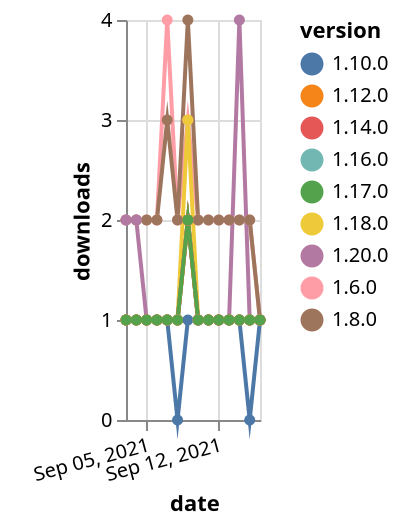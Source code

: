 {"$schema": "https://vega.github.io/schema/vega-lite/v5.json", "description": "A simple bar chart with embedded data.", "data": {"values": [{"date": "2021-09-03", "total": 3048, "delta": 2, "version": "1.6.0"}, {"date": "2021-09-04", "total": 3050, "delta": 2, "version": "1.6.0"}, {"date": "2021-09-05", "total": 3052, "delta": 2, "version": "1.6.0"}, {"date": "2021-09-06", "total": 3054, "delta": 2, "version": "1.6.0"}, {"date": "2021-09-07", "total": 3058, "delta": 4, "version": "1.6.0"}, {"date": "2021-09-08", "total": 3060, "delta": 2, "version": "1.6.0"}, {"date": "2021-09-09", "total": 3063, "delta": 3, "version": "1.6.0"}, {"date": "2021-09-10", "total": 3065, "delta": 2, "version": "1.6.0"}, {"date": "2021-09-11", "total": 3067, "delta": 2, "version": "1.6.0"}, {"date": "2021-09-12", "total": 3069, "delta": 2, "version": "1.6.0"}, {"date": "2021-09-13", "total": 3071, "delta": 2, "version": "1.6.0"}, {"date": "2021-09-14", "total": 3073, "delta": 2, "version": "1.6.0"}, {"date": "2021-09-15", "total": 3075, "delta": 2, "version": "1.6.0"}, {"date": "2021-09-16", "total": 3076, "delta": 1, "version": "1.6.0"}, {"date": "2021-09-03", "total": 270, "delta": 1, "version": "1.18.0"}, {"date": "2021-09-04", "total": 271, "delta": 1, "version": "1.18.0"}, {"date": "2021-09-05", "total": 272, "delta": 1, "version": "1.18.0"}, {"date": "2021-09-06", "total": 273, "delta": 1, "version": "1.18.0"}, {"date": "2021-09-07", "total": 274, "delta": 1, "version": "1.18.0"}, {"date": "2021-09-08", "total": 275, "delta": 1, "version": "1.18.0"}, {"date": "2021-09-09", "total": 278, "delta": 3, "version": "1.18.0"}, {"date": "2021-09-10", "total": 279, "delta": 1, "version": "1.18.0"}, {"date": "2021-09-11", "total": 280, "delta": 1, "version": "1.18.0"}, {"date": "2021-09-12", "total": 281, "delta": 1, "version": "1.18.0"}, {"date": "2021-09-13", "total": 282, "delta": 1, "version": "1.18.0"}, {"date": "2021-09-14", "total": 283, "delta": 1, "version": "1.18.0"}, {"date": "2021-09-15", "total": 284, "delta": 1, "version": "1.18.0"}, {"date": "2021-09-16", "total": 285, "delta": 1, "version": "1.18.0"}, {"date": "2021-09-03", "total": 2549, "delta": 2, "version": "1.8.0"}, {"date": "2021-09-04", "total": 2551, "delta": 2, "version": "1.8.0"}, {"date": "2021-09-05", "total": 2553, "delta": 2, "version": "1.8.0"}, {"date": "2021-09-06", "total": 2555, "delta": 2, "version": "1.8.0"}, {"date": "2021-09-07", "total": 2558, "delta": 3, "version": "1.8.0"}, {"date": "2021-09-08", "total": 2560, "delta": 2, "version": "1.8.0"}, {"date": "2021-09-09", "total": 2564, "delta": 4, "version": "1.8.0"}, {"date": "2021-09-10", "total": 2566, "delta": 2, "version": "1.8.0"}, {"date": "2021-09-11", "total": 2568, "delta": 2, "version": "1.8.0"}, {"date": "2021-09-12", "total": 2570, "delta": 2, "version": "1.8.0"}, {"date": "2021-09-13", "total": 2572, "delta": 2, "version": "1.8.0"}, {"date": "2021-09-14", "total": 2574, "delta": 2, "version": "1.8.0"}, {"date": "2021-09-15", "total": 2576, "delta": 2, "version": "1.8.0"}, {"date": "2021-09-16", "total": 2577, "delta": 1, "version": "1.8.0"}, {"date": "2021-09-03", "total": 284, "delta": 1, "version": "1.10.0"}, {"date": "2021-09-04", "total": 285, "delta": 1, "version": "1.10.0"}, {"date": "2021-09-05", "total": 286, "delta": 1, "version": "1.10.0"}, {"date": "2021-09-06", "total": 287, "delta": 1, "version": "1.10.0"}, {"date": "2021-09-07", "total": 288, "delta": 1, "version": "1.10.0"}, {"date": "2021-09-08", "total": 288, "delta": 0, "version": "1.10.0"}, {"date": "2021-09-09", "total": 289, "delta": 1, "version": "1.10.0"}, {"date": "2021-09-10", "total": 290, "delta": 1, "version": "1.10.0"}, {"date": "2021-09-11", "total": 291, "delta": 1, "version": "1.10.0"}, {"date": "2021-09-12", "total": 292, "delta": 1, "version": "1.10.0"}, {"date": "2021-09-13", "total": 293, "delta": 1, "version": "1.10.0"}, {"date": "2021-09-14", "total": 294, "delta": 1, "version": "1.10.0"}, {"date": "2021-09-15", "total": 294, "delta": 0, "version": "1.10.0"}, {"date": "2021-09-16", "total": 295, "delta": 1, "version": "1.10.0"}, {"date": "2021-09-03", "total": 144, "delta": 2, "version": "1.20.0"}, {"date": "2021-09-04", "total": 146, "delta": 2, "version": "1.20.0"}, {"date": "2021-09-05", "total": 147, "delta": 1, "version": "1.20.0"}, {"date": "2021-09-06", "total": 148, "delta": 1, "version": "1.20.0"}, {"date": "2021-09-07", "total": 149, "delta": 1, "version": "1.20.0"}, {"date": "2021-09-08", "total": 150, "delta": 1, "version": "1.20.0"}, {"date": "2021-09-09", "total": 152, "delta": 2, "version": "1.20.0"}, {"date": "2021-09-10", "total": 153, "delta": 1, "version": "1.20.0"}, {"date": "2021-09-11", "total": 154, "delta": 1, "version": "1.20.0"}, {"date": "2021-09-12", "total": 155, "delta": 1, "version": "1.20.0"}, {"date": "2021-09-13", "total": 156, "delta": 1, "version": "1.20.0"}, {"date": "2021-09-14", "total": 160, "delta": 4, "version": "1.20.0"}, {"date": "2021-09-15", "total": 161, "delta": 1, "version": "1.20.0"}, {"date": "2021-09-16", "total": 162, "delta": 1, "version": "1.20.0"}, {"date": "2021-09-03", "total": 152, "delta": 1, "version": "1.16.0"}, {"date": "2021-09-04", "total": 153, "delta": 1, "version": "1.16.0"}, {"date": "2021-09-05", "total": 154, "delta": 1, "version": "1.16.0"}, {"date": "2021-09-06", "total": 155, "delta": 1, "version": "1.16.0"}, {"date": "2021-09-07", "total": 156, "delta": 1, "version": "1.16.0"}, {"date": "2021-09-08", "total": 157, "delta": 1, "version": "1.16.0"}, {"date": "2021-09-09", "total": 159, "delta": 2, "version": "1.16.0"}, {"date": "2021-09-10", "total": 160, "delta": 1, "version": "1.16.0"}, {"date": "2021-09-11", "total": 161, "delta": 1, "version": "1.16.0"}, {"date": "2021-09-12", "total": 162, "delta": 1, "version": "1.16.0"}, {"date": "2021-09-13", "total": 163, "delta": 1, "version": "1.16.0"}, {"date": "2021-09-14", "total": 164, "delta": 1, "version": "1.16.0"}, {"date": "2021-09-15", "total": 165, "delta": 1, "version": "1.16.0"}, {"date": "2021-09-16", "total": 166, "delta": 1, "version": "1.16.0"}, {"date": "2021-09-03", "total": 188, "delta": 1, "version": "1.14.0"}, {"date": "2021-09-04", "total": 189, "delta": 1, "version": "1.14.0"}, {"date": "2021-09-05", "total": 190, "delta": 1, "version": "1.14.0"}, {"date": "2021-09-06", "total": 191, "delta": 1, "version": "1.14.0"}, {"date": "2021-09-07", "total": 192, "delta": 1, "version": "1.14.0"}, {"date": "2021-09-08", "total": 193, "delta": 1, "version": "1.14.0"}, {"date": "2021-09-09", "total": 195, "delta": 2, "version": "1.14.0"}, {"date": "2021-09-10", "total": 196, "delta": 1, "version": "1.14.0"}, {"date": "2021-09-11", "total": 197, "delta": 1, "version": "1.14.0"}, {"date": "2021-09-12", "total": 198, "delta": 1, "version": "1.14.0"}, {"date": "2021-09-13", "total": 199, "delta": 1, "version": "1.14.0"}, {"date": "2021-09-14", "total": 200, "delta": 1, "version": "1.14.0"}, {"date": "2021-09-15", "total": 201, "delta": 1, "version": "1.14.0"}, {"date": "2021-09-16", "total": 202, "delta": 1, "version": "1.14.0"}, {"date": "2021-09-03", "total": 289, "delta": 1, "version": "1.12.0"}, {"date": "2021-09-04", "total": 290, "delta": 1, "version": "1.12.0"}, {"date": "2021-09-05", "total": 291, "delta": 1, "version": "1.12.0"}, {"date": "2021-09-06", "total": 292, "delta": 1, "version": "1.12.0"}, {"date": "2021-09-07", "total": 293, "delta": 1, "version": "1.12.0"}, {"date": "2021-09-08", "total": 294, "delta": 1, "version": "1.12.0"}, {"date": "2021-09-09", "total": 296, "delta": 2, "version": "1.12.0"}, {"date": "2021-09-10", "total": 297, "delta": 1, "version": "1.12.0"}, {"date": "2021-09-11", "total": 298, "delta": 1, "version": "1.12.0"}, {"date": "2021-09-12", "total": 299, "delta": 1, "version": "1.12.0"}, {"date": "2021-09-13", "total": 300, "delta": 1, "version": "1.12.0"}, {"date": "2021-09-14", "total": 301, "delta": 1, "version": "1.12.0"}, {"date": "2021-09-15", "total": 302, "delta": 1, "version": "1.12.0"}, {"date": "2021-09-16", "total": 303, "delta": 1, "version": "1.12.0"}, {"date": "2021-09-03", "total": 135, "delta": 1, "version": "1.17.0"}, {"date": "2021-09-04", "total": 136, "delta": 1, "version": "1.17.0"}, {"date": "2021-09-05", "total": 137, "delta": 1, "version": "1.17.0"}, {"date": "2021-09-06", "total": 138, "delta": 1, "version": "1.17.0"}, {"date": "2021-09-07", "total": 139, "delta": 1, "version": "1.17.0"}, {"date": "2021-09-08", "total": 140, "delta": 1, "version": "1.17.0"}, {"date": "2021-09-09", "total": 142, "delta": 2, "version": "1.17.0"}, {"date": "2021-09-10", "total": 143, "delta": 1, "version": "1.17.0"}, {"date": "2021-09-11", "total": 144, "delta": 1, "version": "1.17.0"}, {"date": "2021-09-12", "total": 145, "delta": 1, "version": "1.17.0"}, {"date": "2021-09-13", "total": 146, "delta": 1, "version": "1.17.0"}, {"date": "2021-09-14", "total": 147, "delta": 1, "version": "1.17.0"}, {"date": "2021-09-15", "total": 148, "delta": 1, "version": "1.17.0"}, {"date": "2021-09-16", "total": 149, "delta": 1, "version": "1.17.0"}]}, "width": "container", "mark": {"type": "line", "point": {"filled": true}}, "encoding": {"x": {"field": "date", "type": "temporal", "timeUnit": "yearmonthdate", "title": "date", "axis": {"labelAngle": -15}}, "y": {"field": "delta", "type": "quantitative", "title": "downloads"}, "color": {"field": "version", "type": "nominal"}, "tooltip": {"field": "delta"}}}
